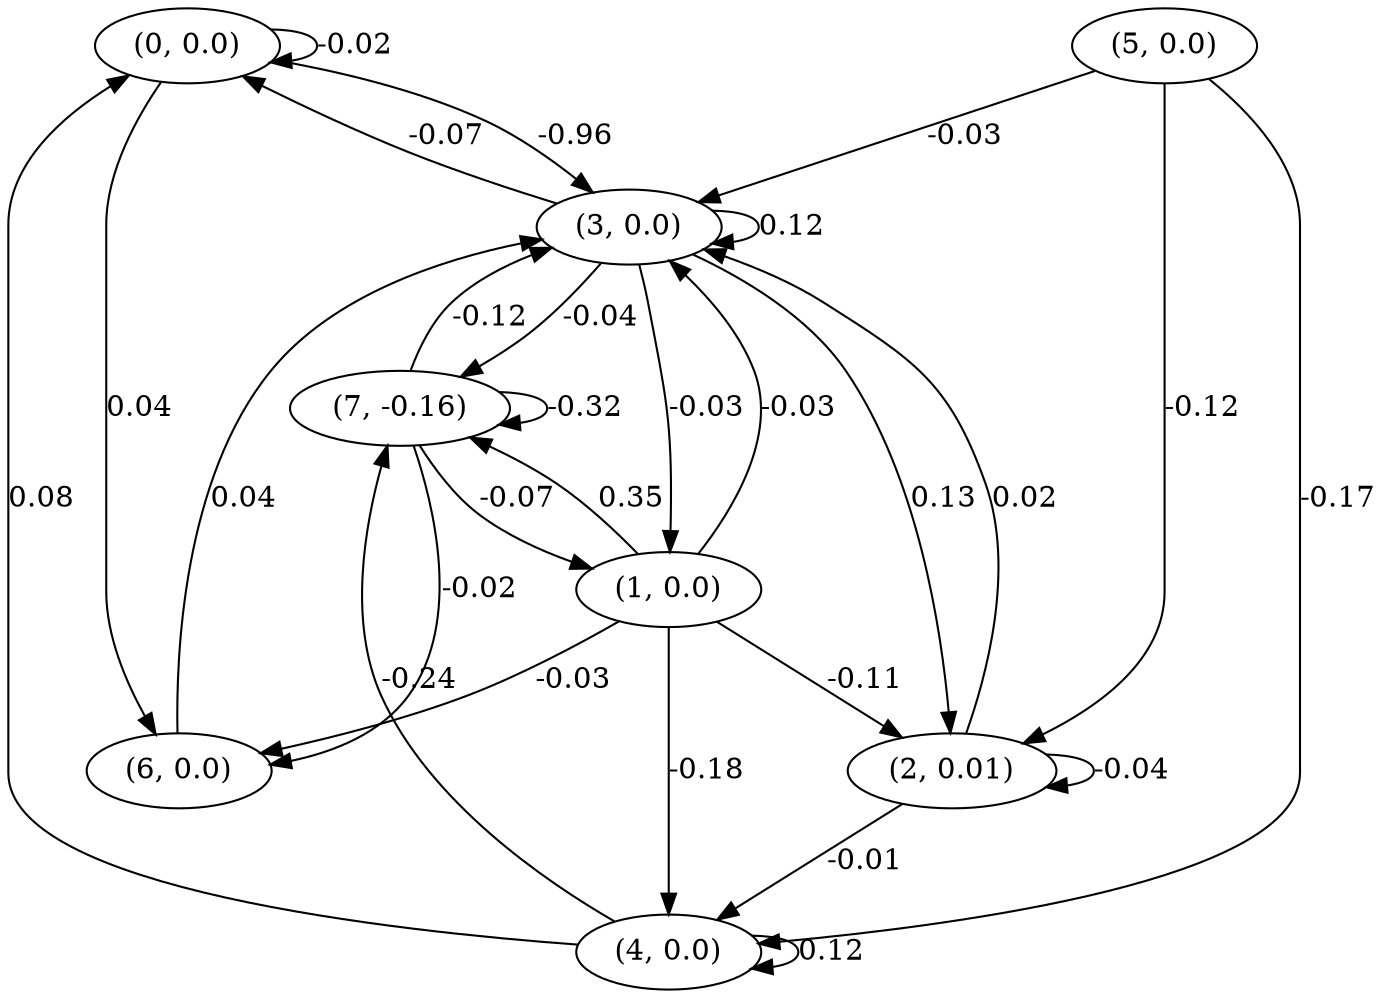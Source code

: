 digraph {
    0 [ label = "(0, 0.0)" ]
    1 [ label = "(1, 0.0)" ]
    2 [ label = "(2, 0.01)" ]
    3 [ label = "(3, 0.0)" ]
    4 [ label = "(4, 0.0)" ]
    5 [ label = "(5, 0.0)" ]
    6 [ label = "(6, 0.0)" ]
    7 [ label = "(7, -0.16)" ]
    0 -> 0 [ label = "-0.02" ]
    2 -> 2 [ label = "-0.04" ]
    3 -> 3 [ label = "0.12" ]
    4 -> 4 [ label = "0.12" ]
    7 -> 7 [ label = "-0.32" ]
    3 -> 0 [ label = "-0.07" ]
    4 -> 0 [ label = "0.08" ]
    3 -> 1 [ label = "-0.03" ]
    7 -> 1 [ label = "-0.07" ]
    1 -> 2 [ label = "-0.11" ]
    3 -> 2 [ label = "0.13" ]
    5 -> 2 [ label = "-0.12" ]
    0 -> 3 [ label = "-0.96" ]
    1 -> 3 [ label = "-0.03" ]
    2 -> 3 [ label = "0.02" ]
    5 -> 3 [ label = "-0.03" ]
    6 -> 3 [ label = "0.04" ]
    7 -> 3 [ label = "-0.12" ]
    1 -> 4 [ label = "-0.18" ]
    2 -> 4 [ label = "-0.01" ]
    5 -> 4 [ label = "-0.17" ]
    0 -> 6 [ label = "0.04" ]
    1 -> 6 [ label = "-0.03" ]
    7 -> 6 [ label = "-0.02" ]
    1 -> 7 [ label = "0.35" ]
    3 -> 7 [ label = "-0.04" ]
    4 -> 7 [ label = "-0.24" ]
}

